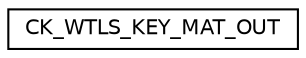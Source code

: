 digraph "Graphical Class Hierarchy"
{
  edge [fontname="Helvetica",fontsize="10",labelfontname="Helvetica",labelfontsize="10"];
  node [fontname="Helvetica",fontsize="10",shape=record];
  rankdir="LR";
  Node0 [label="CK_WTLS_KEY_MAT_OUT",height=0.2,width=0.4,color="black", fillcolor="white", style="filled",URL="$struct_c_k___w_t_l_s___k_e_y___m_a_t___o_u_t.html"];
}
